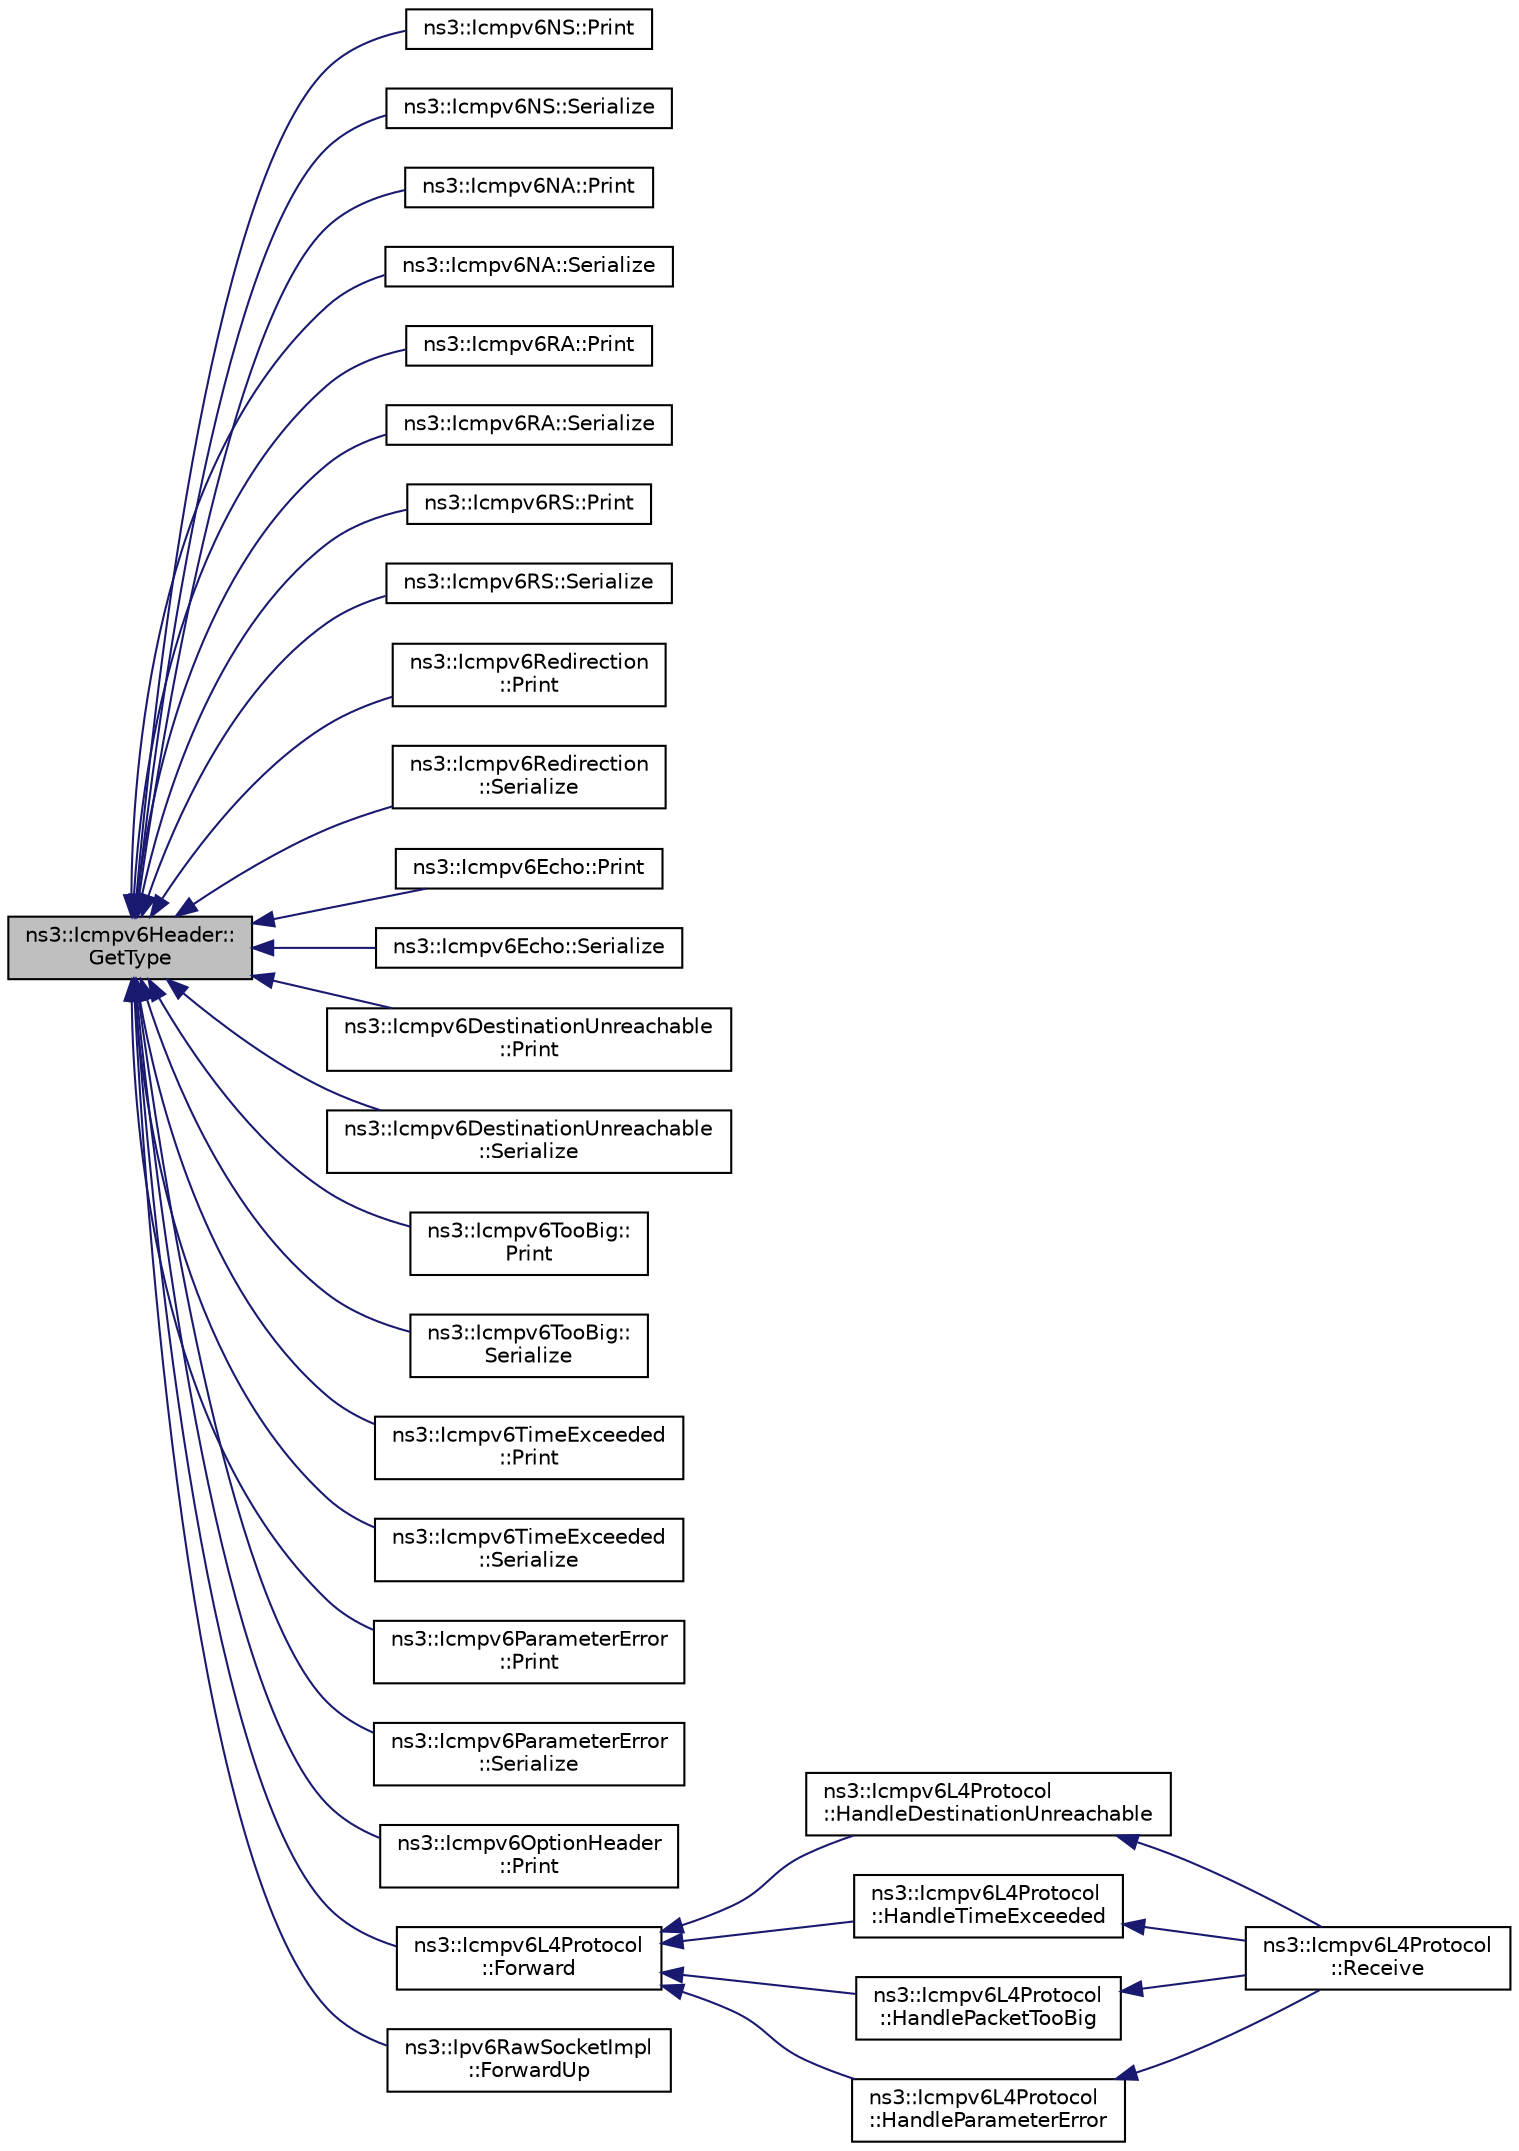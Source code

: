 digraph "ns3::Icmpv6Header::GetType"
{
  edge [fontname="Helvetica",fontsize="10",labelfontname="Helvetica",labelfontsize="10"];
  node [fontname="Helvetica",fontsize="10",shape=record];
  rankdir="LR";
  Node1 [label="ns3::Icmpv6Header::\lGetType",height=0.2,width=0.4,color="black", fillcolor="grey75", style="filled", fontcolor="black"];
  Node1 -> Node2 [dir="back",color="midnightblue",fontsize="10",style="solid"];
  Node2 [label="ns3::Icmpv6NS::Print",height=0.2,width=0.4,color="black", fillcolor="white", style="filled",URL="$d7/da5/classns3_1_1Icmpv6NS.html#a7d4425ab5073d0a8a769db37d7b00e21",tooltip="Print informations. "];
  Node1 -> Node3 [dir="back",color="midnightblue",fontsize="10",style="solid"];
  Node3 [label="ns3::Icmpv6NS::Serialize",height=0.2,width=0.4,color="black", fillcolor="white", style="filled",URL="$d7/da5/classns3_1_1Icmpv6NS.html#ad32a9d574a29228cddfc6e70aea129b7",tooltip="Serialize the packet. "];
  Node1 -> Node4 [dir="back",color="midnightblue",fontsize="10",style="solid"];
  Node4 [label="ns3::Icmpv6NA::Print",height=0.2,width=0.4,color="black", fillcolor="white", style="filled",URL="$d2/de8/classns3_1_1Icmpv6NA.html#a9bdb16d7812492de3caecea50a084082",tooltip="Print informations. "];
  Node1 -> Node5 [dir="back",color="midnightblue",fontsize="10",style="solid"];
  Node5 [label="ns3::Icmpv6NA::Serialize",height=0.2,width=0.4,color="black", fillcolor="white", style="filled",URL="$d2/de8/classns3_1_1Icmpv6NA.html#a0fa9ef58e0cb6c9a5ed1d4c82745a02f",tooltip="Serialize the packet. "];
  Node1 -> Node6 [dir="back",color="midnightblue",fontsize="10",style="solid"];
  Node6 [label="ns3::Icmpv6RA::Print",height=0.2,width=0.4,color="black", fillcolor="white", style="filled",URL="$da/d73/classns3_1_1Icmpv6RA.html#a4da7781649df7aa9c067638fa7addb44",tooltip="Print informations. "];
  Node1 -> Node7 [dir="back",color="midnightblue",fontsize="10",style="solid"];
  Node7 [label="ns3::Icmpv6RA::Serialize",height=0.2,width=0.4,color="black", fillcolor="white", style="filled",URL="$da/d73/classns3_1_1Icmpv6RA.html#afc9c2386a4c11b13c41d79f0dbc970cd",tooltip="Serialize the packet. "];
  Node1 -> Node8 [dir="back",color="midnightblue",fontsize="10",style="solid"];
  Node8 [label="ns3::Icmpv6RS::Print",height=0.2,width=0.4,color="black", fillcolor="white", style="filled",URL="$da/d2f/classns3_1_1Icmpv6RS.html#a4831824227406f75ed665ac359093235",tooltip="Print informations. "];
  Node1 -> Node9 [dir="back",color="midnightblue",fontsize="10",style="solid"];
  Node9 [label="ns3::Icmpv6RS::Serialize",height=0.2,width=0.4,color="black", fillcolor="white", style="filled",URL="$da/d2f/classns3_1_1Icmpv6RS.html#aa2e8d1a63701015e774a9a5d660dfde4",tooltip="Serialize the packet. "];
  Node1 -> Node10 [dir="back",color="midnightblue",fontsize="10",style="solid"];
  Node10 [label="ns3::Icmpv6Redirection\l::Print",height=0.2,width=0.4,color="black", fillcolor="white", style="filled",URL="$de/da3/classns3_1_1Icmpv6Redirection.html#a7437c6575b96ec9f05fe35bbad730dca",tooltip="Print informations. "];
  Node1 -> Node11 [dir="back",color="midnightblue",fontsize="10",style="solid"];
  Node11 [label="ns3::Icmpv6Redirection\l::Serialize",height=0.2,width=0.4,color="black", fillcolor="white", style="filled",URL="$de/da3/classns3_1_1Icmpv6Redirection.html#a3d278de1bcf39046510795bd78a4acfa",tooltip="Serialize the packet. "];
  Node1 -> Node12 [dir="back",color="midnightblue",fontsize="10",style="solid"];
  Node12 [label="ns3::Icmpv6Echo::Print",height=0.2,width=0.4,color="black", fillcolor="white", style="filled",URL="$d6/d5b/classns3_1_1Icmpv6Echo.html#a6e822b28fceefee9b21145da24757701",tooltip="Print informations. "];
  Node1 -> Node13 [dir="back",color="midnightblue",fontsize="10",style="solid"];
  Node13 [label="ns3::Icmpv6Echo::Serialize",height=0.2,width=0.4,color="black", fillcolor="white", style="filled",URL="$d6/d5b/classns3_1_1Icmpv6Echo.html#ae00908cfd1912f20da4ad804ce73ba1d",tooltip="Serialize the packet. "];
  Node1 -> Node14 [dir="back",color="midnightblue",fontsize="10",style="solid"];
  Node14 [label="ns3::Icmpv6DestinationUnreachable\l::Print",height=0.2,width=0.4,color="black", fillcolor="white", style="filled",URL="$d1/deb/classns3_1_1Icmpv6DestinationUnreachable.html#a964e3442a390e95e5a5a0957a9ac8e60",tooltip="Print informations. "];
  Node1 -> Node15 [dir="back",color="midnightblue",fontsize="10",style="solid"];
  Node15 [label="ns3::Icmpv6DestinationUnreachable\l::Serialize",height=0.2,width=0.4,color="black", fillcolor="white", style="filled",URL="$d1/deb/classns3_1_1Icmpv6DestinationUnreachable.html#a97ea83de54f105a43a8386e2934fe732",tooltip="Serialize the packet. "];
  Node1 -> Node16 [dir="back",color="midnightblue",fontsize="10",style="solid"];
  Node16 [label="ns3::Icmpv6TooBig::\lPrint",height=0.2,width=0.4,color="black", fillcolor="white", style="filled",URL="$d3/d1b/classns3_1_1Icmpv6TooBig.html#a63ccfb51098f1d209e22ea4d89e02b2f",tooltip="Print informations. "];
  Node1 -> Node17 [dir="back",color="midnightblue",fontsize="10",style="solid"];
  Node17 [label="ns3::Icmpv6TooBig::\lSerialize",height=0.2,width=0.4,color="black", fillcolor="white", style="filled",URL="$d3/d1b/classns3_1_1Icmpv6TooBig.html#ae8042b6593cfb81dad23e60c588e7b21",tooltip="Serialize the packet. "];
  Node1 -> Node18 [dir="back",color="midnightblue",fontsize="10",style="solid"];
  Node18 [label="ns3::Icmpv6TimeExceeded\l::Print",height=0.2,width=0.4,color="black", fillcolor="white", style="filled",URL="$d5/db1/classns3_1_1Icmpv6TimeExceeded.html#a54cc55139ed2453038086d58594d47d9",tooltip="Print informations. "];
  Node1 -> Node19 [dir="back",color="midnightblue",fontsize="10",style="solid"];
  Node19 [label="ns3::Icmpv6TimeExceeded\l::Serialize",height=0.2,width=0.4,color="black", fillcolor="white", style="filled",URL="$d5/db1/classns3_1_1Icmpv6TimeExceeded.html#a8cc2085dcd82138138cdc2029280a60f",tooltip="Serialize the packet. "];
  Node1 -> Node20 [dir="back",color="midnightblue",fontsize="10",style="solid"];
  Node20 [label="ns3::Icmpv6ParameterError\l::Print",height=0.2,width=0.4,color="black", fillcolor="white", style="filled",URL="$d8/dd7/classns3_1_1Icmpv6ParameterError.html#a85e96dea4f1c6cd15910690cf18de234",tooltip="Print informations. "];
  Node1 -> Node21 [dir="back",color="midnightblue",fontsize="10",style="solid"];
  Node21 [label="ns3::Icmpv6ParameterError\l::Serialize",height=0.2,width=0.4,color="black", fillcolor="white", style="filled",URL="$d8/dd7/classns3_1_1Icmpv6ParameterError.html#a72ba841a8b45117a67cfb9a89ffd677b",tooltip="Serialize the packet. "];
  Node1 -> Node22 [dir="back",color="midnightblue",fontsize="10",style="solid"];
  Node22 [label="ns3::Icmpv6OptionHeader\l::Print",height=0.2,width=0.4,color="black", fillcolor="white", style="filled",URL="$da/d95/classns3_1_1Icmpv6OptionHeader.html#a03b9b230089964dac065af73fa19f12f",tooltip="Print informations. "];
  Node1 -> Node23 [dir="back",color="midnightblue",fontsize="10",style="solid"];
  Node23 [label="ns3::Icmpv6L4Protocol\l::Forward",height=0.2,width=0.4,color="black", fillcolor="white", style="filled",URL="$d7/d1d/classns3_1_1Icmpv6L4Protocol.html#a0564a55a65b9c577ecf1de0e6893ebc9",tooltip="Notify an ICMPv6 reception to upper layers (if requested). "];
  Node23 -> Node24 [dir="back",color="midnightblue",fontsize="10",style="solid"];
  Node24 [label="ns3::Icmpv6L4Protocol\l::HandleDestinationUnreachable",height=0.2,width=0.4,color="black", fillcolor="white", style="filled",URL="$d7/d1d/classns3_1_1Icmpv6L4Protocol.html#ac7cc1db0945e6dc5be05c82a4aa746be",tooltip="Receive Destination Unreachable method. "];
  Node24 -> Node25 [dir="back",color="midnightblue",fontsize="10",style="solid"];
  Node25 [label="ns3::Icmpv6L4Protocol\l::Receive",height=0.2,width=0.4,color="black", fillcolor="white", style="filled",URL="$d7/d1d/classns3_1_1Icmpv6L4Protocol.html#a31342a8123eab651a5cabd1a197b0145",tooltip="Receive method. "];
  Node23 -> Node26 [dir="back",color="midnightblue",fontsize="10",style="solid"];
  Node26 [label="ns3::Icmpv6L4Protocol\l::HandleTimeExceeded",height=0.2,width=0.4,color="black", fillcolor="white", style="filled",URL="$d7/d1d/classns3_1_1Icmpv6L4Protocol.html#ab83a1f9bbf51d2df18d893bb8b2f37ab",tooltip="Receive Time Exceeded method. "];
  Node26 -> Node25 [dir="back",color="midnightblue",fontsize="10",style="solid"];
  Node23 -> Node27 [dir="back",color="midnightblue",fontsize="10",style="solid"];
  Node27 [label="ns3::Icmpv6L4Protocol\l::HandlePacketTooBig",height=0.2,width=0.4,color="black", fillcolor="white", style="filled",URL="$d7/d1d/classns3_1_1Icmpv6L4Protocol.html#a5508e43a5549288270fc050b8b072f51",tooltip="Receive Packet Too Big method. "];
  Node27 -> Node25 [dir="back",color="midnightblue",fontsize="10",style="solid"];
  Node23 -> Node28 [dir="back",color="midnightblue",fontsize="10",style="solid"];
  Node28 [label="ns3::Icmpv6L4Protocol\l::HandleParameterError",height=0.2,width=0.4,color="black", fillcolor="white", style="filled",URL="$d7/d1d/classns3_1_1Icmpv6L4Protocol.html#ae1ec3272a15fdf3bde7037b86191a365",tooltip="Receive Parameter Error method. "];
  Node28 -> Node25 [dir="back",color="midnightblue",fontsize="10",style="solid"];
  Node1 -> Node29 [dir="back",color="midnightblue",fontsize="10",style="solid"];
  Node29 [label="ns3::Ipv6RawSocketImpl\l::ForwardUp",height=0.2,width=0.4,color="black", fillcolor="white", style="filled",URL="$d8/d7f/classns3_1_1Ipv6RawSocketImpl.html#a9b9d0def6375d0a3fbcaa552ebc3e03d",tooltip="Forward up to receive method. "];
}
